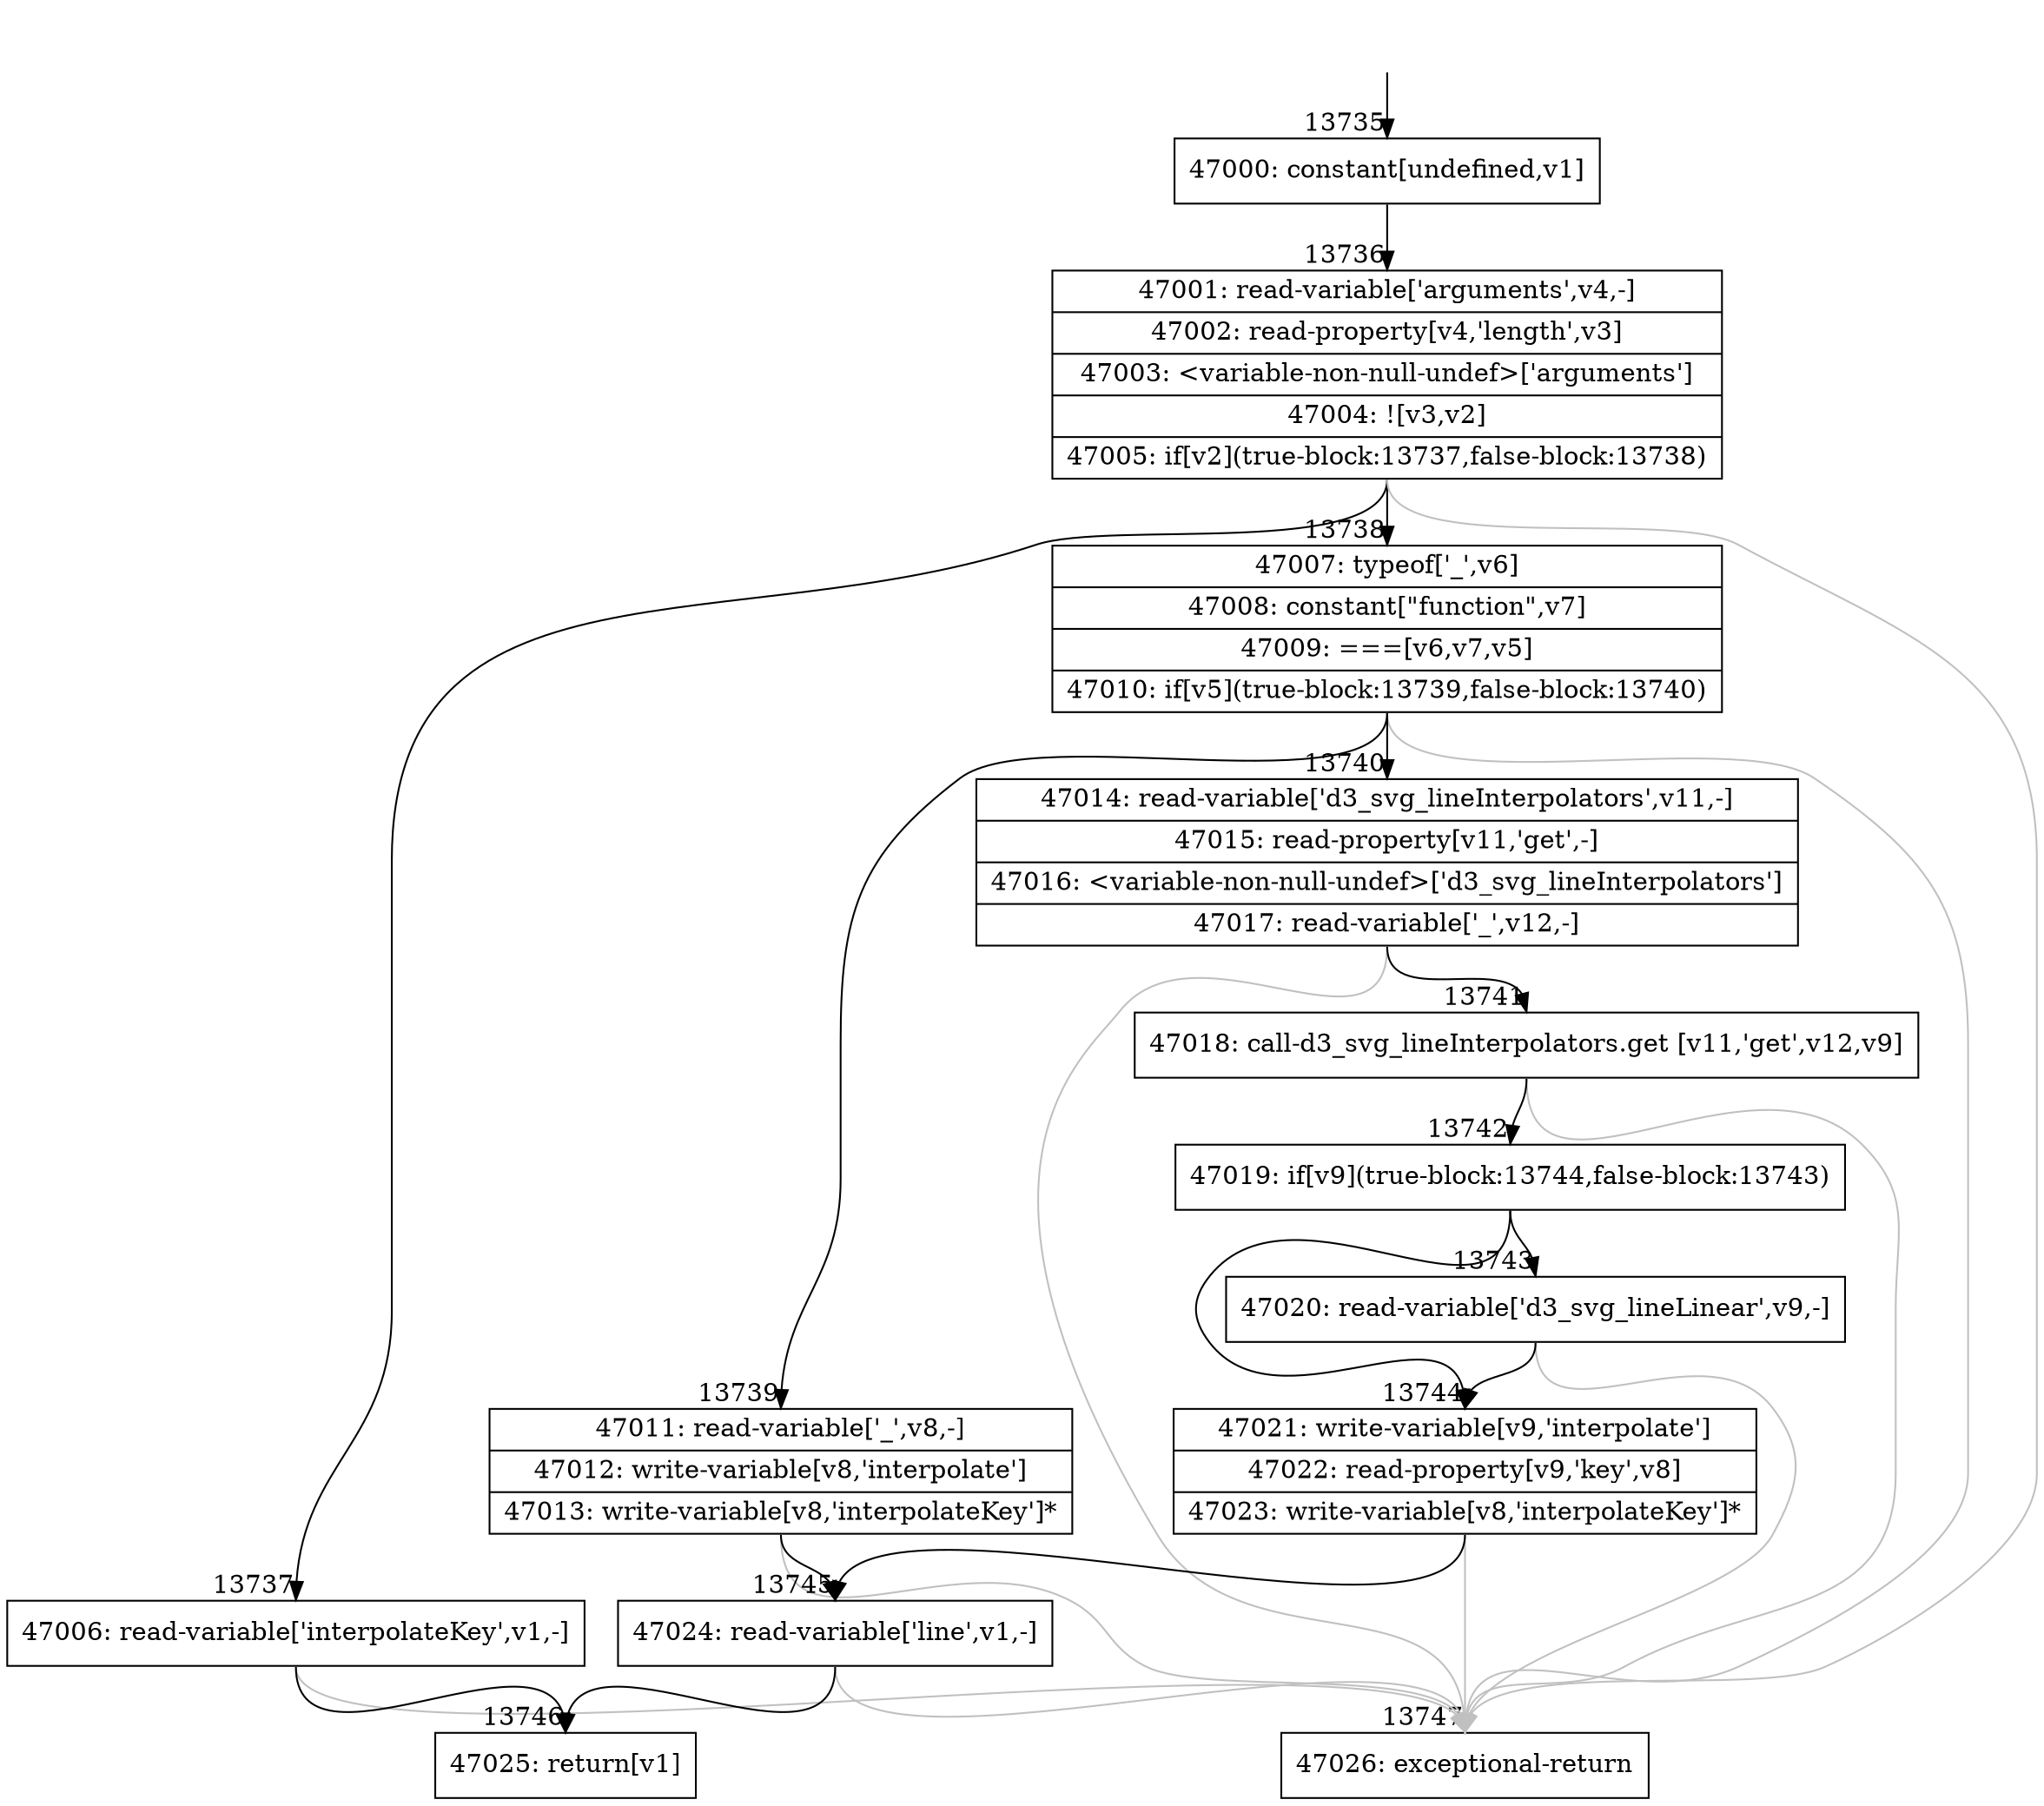 digraph {
rankdir="TD"
BB_entry1274[shape=none,label=""];
BB_entry1274 -> BB13735 [tailport=s, headport=n, headlabel="    13735"]
BB13735 [shape=record label="{47000: constant[undefined,v1]}" ] 
BB13735 -> BB13736 [tailport=s, headport=n, headlabel="      13736"]
BB13736 [shape=record label="{47001: read-variable['arguments',v4,-]|47002: read-property[v4,'length',v3]|47003: \<variable-non-null-undef\>['arguments']|47004: ![v3,v2]|47005: if[v2](true-block:13737,false-block:13738)}" ] 
BB13736 -> BB13737 [tailport=s, headport=n, headlabel="      13737"]
BB13736 -> BB13738 [tailport=s, headport=n, headlabel="      13738"]
BB13736 -> BB13747 [tailport=s, headport=n, color=gray, headlabel="      13747"]
BB13737 [shape=record label="{47006: read-variable['interpolateKey',v1,-]}" ] 
BB13737 -> BB13746 [tailport=s, headport=n, headlabel="      13746"]
BB13737 -> BB13747 [tailport=s, headport=n, color=gray]
BB13738 [shape=record label="{47007: typeof['_',v6]|47008: constant[\"function\",v7]|47009: ===[v6,v7,v5]|47010: if[v5](true-block:13739,false-block:13740)}" ] 
BB13738 -> BB13739 [tailport=s, headport=n, headlabel="      13739"]
BB13738 -> BB13740 [tailport=s, headport=n, headlabel="      13740"]
BB13738 -> BB13747 [tailport=s, headport=n, color=gray]
BB13739 [shape=record label="{47011: read-variable['_',v8,-]|47012: write-variable[v8,'interpolate']|47013: write-variable[v8,'interpolateKey']*}" ] 
BB13739 -> BB13745 [tailport=s, headport=n, headlabel="      13745"]
BB13739 -> BB13747 [tailport=s, headport=n, color=gray]
BB13740 [shape=record label="{47014: read-variable['d3_svg_lineInterpolators',v11,-]|47015: read-property[v11,'get',-]|47016: \<variable-non-null-undef\>['d3_svg_lineInterpolators']|47017: read-variable['_',v12,-]}" ] 
BB13740 -> BB13741 [tailport=s, headport=n, headlabel="      13741"]
BB13740 -> BB13747 [tailport=s, headport=n, color=gray]
BB13741 [shape=record label="{47018: call-d3_svg_lineInterpolators.get [v11,'get',v12,v9]}" ] 
BB13741 -> BB13742 [tailport=s, headport=n, headlabel="      13742"]
BB13741 -> BB13747 [tailport=s, headport=n, color=gray]
BB13742 [shape=record label="{47019: if[v9](true-block:13744,false-block:13743)}" ] 
BB13742 -> BB13744 [tailport=s, headport=n, headlabel="      13744"]
BB13742 -> BB13743 [tailport=s, headport=n, headlabel="      13743"]
BB13743 [shape=record label="{47020: read-variable['d3_svg_lineLinear',v9,-]}" ] 
BB13743 -> BB13744 [tailport=s, headport=n]
BB13743 -> BB13747 [tailport=s, headport=n, color=gray]
BB13744 [shape=record label="{47021: write-variable[v9,'interpolate']|47022: read-property[v9,'key',v8]|47023: write-variable[v8,'interpolateKey']*}" ] 
BB13744 -> BB13745 [tailport=s, headport=n]
BB13744 -> BB13747 [tailport=s, headport=n, color=gray]
BB13745 [shape=record label="{47024: read-variable['line',v1,-]}" ] 
BB13745 -> BB13746 [tailport=s, headport=n]
BB13745 -> BB13747 [tailport=s, headport=n, color=gray]
BB13746 [shape=record label="{47025: return[v1]}" ] 
BB13747 [shape=record label="{47026: exceptional-return}" ] 
//#$~ 8121
}
